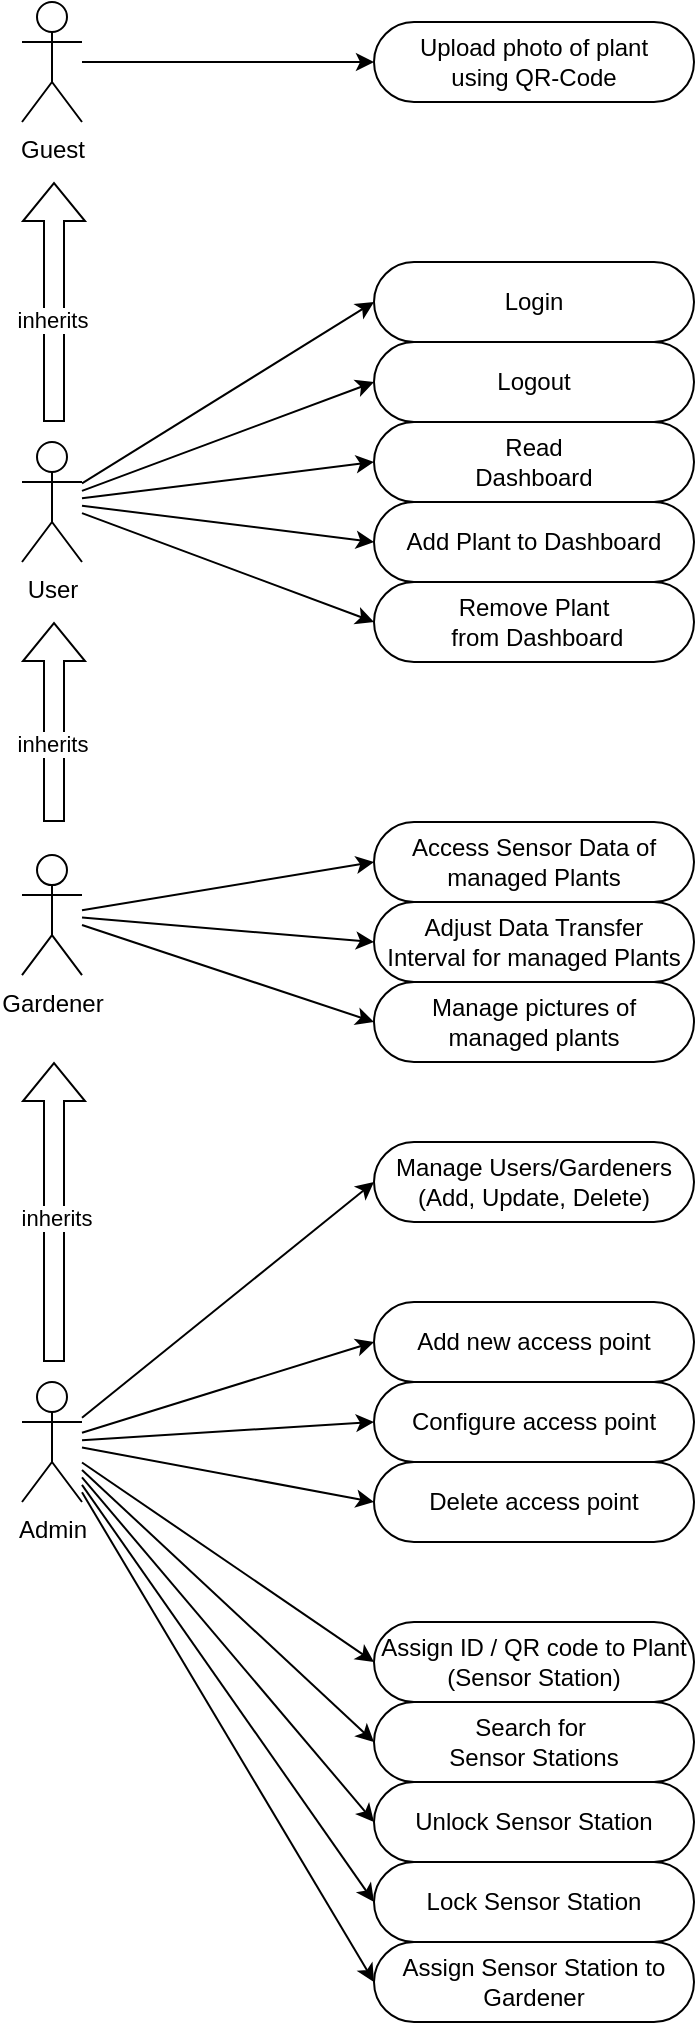 <mxfile version="21.0.4" type="device"><diagram name="Seite-1" id="1ABJJXSsQl70b3Nl-Qm6"><mxGraphModel dx="1247" dy="1834" grid="1" gridSize="10" guides="1" tooltips="1" connect="1" arrows="1" fold="1" page="1" pageScale="1" pageWidth="827" pageHeight="1169" math="0" shadow="0"><root><mxCell id="0"/><mxCell id="1" parent="0"/><mxCell id="G-l7ufu6wLRP_0wCO85U-6" style="rounded=0;orthogonalLoop=1;jettySize=auto;html=1;entryX=0;entryY=0.5;entryDx=0;entryDy=0;" parent="1" source="G-l7ufu6wLRP_0wCO85U-1" target="G-l7ufu6wLRP_0wCO85U-3" edge="1"><mxGeometry relative="1" as="geometry"/></mxCell><mxCell id="G-l7ufu6wLRP_0wCO85U-7" style="rounded=0;orthogonalLoop=1;jettySize=auto;html=1;entryX=0;entryY=0.5;entryDx=0;entryDy=0;" parent="1" source="G-l7ufu6wLRP_0wCO85U-1" target="G-l7ufu6wLRP_0wCO85U-4" edge="1"><mxGeometry relative="1" as="geometry"/></mxCell><mxCell id="G-l7ufu6wLRP_0wCO85U-8" style="rounded=0;orthogonalLoop=1;jettySize=auto;html=1;entryX=0;entryY=0.5;entryDx=0;entryDy=0;" parent="1" source="G-l7ufu6wLRP_0wCO85U-1" target="G-l7ufu6wLRP_0wCO85U-5" edge="1"><mxGeometry relative="1" as="geometry"/></mxCell><mxCell id="G-l7ufu6wLRP_0wCO85U-11" style="rounded=0;orthogonalLoop=1;jettySize=auto;html=1;entryX=0;entryY=0.5;entryDx=0;entryDy=0;" parent="1" source="G-l7ufu6wLRP_0wCO85U-1" target="G-l7ufu6wLRP_0wCO85U-9" edge="1"><mxGeometry relative="1" as="geometry"/></mxCell><mxCell id="G-l7ufu6wLRP_0wCO85U-12" style="rounded=0;orthogonalLoop=1;jettySize=auto;html=1;entryX=0;entryY=0.5;entryDx=0;entryDy=0;" parent="1" source="G-l7ufu6wLRP_0wCO85U-1" target="G-l7ufu6wLRP_0wCO85U-10" edge="1"><mxGeometry relative="1" as="geometry"/></mxCell><mxCell id="G-l7ufu6wLRP_0wCO85U-57" style="rounded=0;orthogonalLoop=1;jettySize=auto;html=1;endArrow=block;endFill=0;shape=flexArrow;" parent="1" edge="1"><mxGeometry relative="1" as="geometry"><mxPoint x="280" y="120" as="sourcePoint"/><mxPoint x="280" as="targetPoint"/></mxGeometry></mxCell><mxCell id="_qTNTFcu45pOBr283WyO-4" value="inherits" style="edgeLabel;html=1;align=center;verticalAlign=middle;resizable=0;points=[];" parent="G-l7ufu6wLRP_0wCO85U-57" vertex="1" connectable="0"><mxGeometry x="0.1" y="1" relative="1" as="geometry"><mxPoint y="15" as="offset"/></mxGeometry></mxCell><mxCell id="G-l7ufu6wLRP_0wCO85U-1" value="User&lt;br&gt;" style="shape=umlActor;verticalLabelPosition=bottom;verticalAlign=top;html=1;outlineConnect=0;" parent="1" vertex="1"><mxGeometry x="264" y="130" width="30" height="60" as="geometry"/></mxCell><mxCell id="G-l7ufu6wLRP_0wCO85U-3" value="Login" style="rounded=1;whiteSpace=wrap;html=1;arcSize=50;" parent="1" vertex="1"><mxGeometry x="440" y="40" width="160" height="40" as="geometry"/></mxCell><mxCell id="G-l7ufu6wLRP_0wCO85U-4" value="Logout" style="rounded=1;whiteSpace=wrap;html=1;arcSize=50;" parent="1" vertex="1"><mxGeometry x="440" y="80" width="160" height="40" as="geometry"/></mxCell><mxCell id="G-l7ufu6wLRP_0wCO85U-5" value="Read&lt;br&gt;Dashboard" style="rounded=1;whiteSpace=wrap;html=1;arcSize=50;" parent="1" vertex="1"><mxGeometry x="440" y="120" width="160" height="40" as="geometry"/></mxCell><mxCell id="G-l7ufu6wLRP_0wCO85U-9" value="Add Plant to Dashboard" style="rounded=1;whiteSpace=wrap;html=1;arcSize=50;" parent="1" vertex="1"><mxGeometry x="440" y="160" width="160" height="40" as="geometry"/></mxCell><mxCell id="G-l7ufu6wLRP_0wCO85U-10" value="Remove Plant&lt;br&gt;&amp;nbsp;from Dashboard" style="rounded=1;whiteSpace=wrap;html=1;arcSize=50;" parent="1" vertex="1"><mxGeometry x="440" y="200" width="160" height="40" as="geometry"/></mxCell><mxCell id="G-l7ufu6wLRP_0wCO85U-16" style="rounded=0;orthogonalLoop=1;jettySize=auto;html=1;entryX=0;entryY=0.5;entryDx=0;entryDy=0;" parent="1" source="G-l7ufu6wLRP_0wCO85U-13" target="G-l7ufu6wLRP_0wCO85U-14" edge="1"><mxGeometry relative="1" as="geometry"/></mxCell><mxCell id="G-l7ufu6wLRP_0wCO85U-17" style="rounded=0;orthogonalLoop=1;jettySize=auto;html=1;entryX=0;entryY=0.5;entryDx=0;entryDy=0;" parent="1" source="G-l7ufu6wLRP_0wCO85U-13" target="G-l7ufu6wLRP_0wCO85U-15" edge="1"><mxGeometry relative="1" as="geometry"/></mxCell><mxCell id="G-l7ufu6wLRP_0wCO85U-19" style="rounded=0;orthogonalLoop=1;jettySize=auto;html=1;entryX=0;entryY=0.5;entryDx=0;entryDy=0;" parent="1" source="G-l7ufu6wLRP_0wCO85U-13" target="G-l7ufu6wLRP_0wCO85U-20" edge="1"><mxGeometry relative="1" as="geometry"><mxPoint x="440" y="376.55" as="targetPoint"/></mxGeometry></mxCell><mxCell id="G-l7ufu6wLRP_0wCO85U-58" style="rounded=0;orthogonalLoop=1;jettySize=auto;html=1;endArrow=block;endFill=0;shape=flexArrow;" parent="1" edge="1"><mxGeometry relative="1" as="geometry"><mxPoint x="280" y="320" as="sourcePoint"/><mxPoint x="280" y="220" as="targetPoint"/></mxGeometry></mxCell><mxCell id="_qTNTFcu45pOBr283WyO-3" value="inherits" style="edgeLabel;html=1;align=center;verticalAlign=middle;resizable=0;points=[];" parent="G-l7ufu6wLRP_0wCO85U-58" vertex="1" connectable="0"><mxGeometry x="-0.191" y="-4" relative="1" as="geometry"><mxPoint x="-5" y="1" as="offset"/></mxGeometry></mxCell><mxCell id="G-l7ufu6wLRP_0wCO85U-13" value="Gardener" style="shape=umlActor;verticalLabelPosition=bottom;verticalAlign=top;html=1;outlineConnect=0;align=center;" parent="1" vertex="1"><mxGeometry x="264" y="336.55" width="30" height="60" as="geometry"/></mxCell><mxCell id="G-l7ufu6wLRP_0wCO85U-14" value="Access Sensor Data of managed Plants" style="rounded=1;whiteSpace=wrap;html=1;arcSize=50;" parent="1" vertex="1"><mxGeometry x="440" y="320" width="160" height="40" as="geometry"/></mxCell><mxCell id="G-l7ufu6wLRP_0wCO85U-15" value="Adjust Data Transfer &lt;br&gt;Interval for managed Plants" style="rounded=1;whiteSpace=wrap;html=1;arcSize=50;" parent="1" vertex="1"><mxGeometry x="440" y="360" width="160" height="40" as="geometry"/></mxCell><mxCell id="G-l7ufu6wLRP_0wCO85U-20" value="Manage pictures of &lt;br&gt;managed plants" style="rounded=1;whiteSpace=wrap;html=1;arcSize=50;" parent="1" vertex="1"><mxGeometry x="440" y="400" width="160" height="40" as="geometry"/></mxCell><mxCell id="G-l7ufu6wLRP_0wCO85U-43" style="rounded=0;orthogonalLoop=1;jettySize=auto;html=1;entryX=0;entryY=0.5;entryDx=0;entryDy=0;" parent="1" source="G-l7ufu6wLRP_0wCO85U-22" target="G-l7ufu6wLRP_0wCO85U-36" edge="1"><mxGeometry relative="1" as="geometry"/></mxCell><mxCell id="G-l7ufu6wLRP_0wCO85U-44" style="rounded=0;orthogonalLoop=1;jettySize=auto;html=1;entryX=0;entryY=0.5;entryDx=0;entryDy=0;" parent="1" source="G-l7ufu6wLRP_0wCO85U-22" target="G-l7ufu6wLRP_0wCO85U-27" edge="1"><mxGeometry relative="1" as="geometry"/></mxCell><mxCell id="G-l7ufu6wLRP_0wCO85U-45" style="rounded=0;orthogonalLoop=1;jettySize=auto;html=1;entryX=0;entryY=0.5;entryDx=0;entryDy=0;" parent="1" source="G-l7ufu6wLRP_0wCO85U-22" target="G-l7ufu6wLRP_0wCO85U-28" edge="1"><mxGeometry relative="1" as="geometry"/></mxCell><mxCell id="G-l7ufu6wLRP_0wCO85U-46" style="rounded=0;orthogonalLoop=1;jettySize=auto;html=1;entryX=0;entryY=0.5;entryDx=0;entryDy=0;" parent="1" source="G-l7ufu6wLRP_0wCO85U-22" target="G-l7ufu6wLRP_0wCO85U-29" edge="1"><mxGeometry relative="1" as="geometry"/></mxCell><mxCell id="G-l7ufu6wLRP_0wCO85U-47" style="rounded=0;orthogonalLoop=1;jettySize=auto;html=1;entryX=0;entryY=0.5;entryDx=0;entryDy=0;" parent="1" source="G-l7ufu6wLRP_0wCO85U-22" target="G-l7ufu6wLRP_0wCO85U-30" edge="1"><mxGeometry relative="1" as="geometry"/></mxCell><mxCell id="G-l7ufu6wLRP_0wCO85U-48" style="rounded=0;orthogonalLoop=1;jettySize=auto;html=1;entryX=0;entryY=0.5;entryDx=0;entryDy=0;" parent="1" source="G-l7ufu6wLRP_0wCO85U-22" target="G-l7ufu6wLRP_0wCO85U-35" edge="1"><mxGeometry relative="1" as="geometry"/></mxCell><mxCell id="G-l7ufu6wLRP_0wCO85U-50" style="rounded=0;orthogonalLoop=1;jettySize=auto;html=1;entryX=0;entryY=0.5;entryDx=0;entryDy=0;" parent="1" source="G-l7ufu6wLRP_0wCO85U-22" target="G-l7ufu6wLRP_0wCO85U-37" edge="1"><mxGeometry relative="1" as="geometry"/></mxCell><mxCell id="G-l7ufu6wLRP_0wCO85U-53" style="rounded=0;orthogonalLoop=1;jettySize=auto;html=1;entryX=0;entryY=0.5;entryDx=0;entryDy=0;" parent="1" source="G-l7ufu6wLRP_0wCO85U-22" target="G-l7ufu6wLRP_0wCO85U-41" edge="1"><mxGeometry relative="1" as="geometry"/></mxCell><mxCell id="G-l7ufu6wLRP_0wCO85U-59" style="rounded=0;orthogonalLoop=1;jettySize=auto;html=1;endArrow=block;endFill=0;strokeColor=default;shape=flexArrow;" parent="1" edge="1"><mxGeometry relative="1" as="geometry"><mxPoint x="280" y="590" as="sourcePoint"/><mxPoint x="280" y="440" as="targetPoint"/></mxGeometry></mxCell><mxCell id="_qTNTFcu45pOBr283WyO-2" value="inherits" style="edgeLabel;html=1;align=center;verticalAlign=middle;resizable=0;points=[];" parent="G-l7ufu6wLRP_0wCO85U-59" vertex="1" connectable="0"><mxGeometry x="-0.042" y="-1" relative="1" as="geometry"><mxPoint as="offset"/></mxGeometry></mxCell><mxCell id="qHxJ08aVJS7WhxWwXpNr-2" style="rounded=0;orthogonalLoop=1;jettySize=auto;html=1;entryX=0;entryY=0.5;entryDx=0;entryDy=0;" edge="1" parent="1" source="G-l7ufu6wLRP_0wCO85U-22" target="G-l7ufu6wLRP_0wCO85U-38"><mxGeometry relative="1" as="geometry"/></mxCell><mxCell id="G-l7ufu6wLRP_0wCO85U-22" value="Admin" style="shape=umlActor;verticalLabelPosition=bottom;verticalAlign=top;html=1;outlineConnect=0;" parent="1" vertex="1"><mxGeometry x="264" y="600" width="30" height="60" as="geometry"/></mxCell><mxCell id="G-l7ufu6wLRP_0wCO85U-27" value="Manage Users/Gardeners&lt;br&gt;(Add, Update, Delete)" style="rounded=1;whiteSpace=wrap;html=1;arcSize=50;" parent="1" vertex="1"><mxGeometry x="440" y="480" width="160" height="40" as="geometry"/></mxCell><mxCell id="G-l7ufu6wLRP_0wCO85U-28" value="Search for&amp;nbsp;&lt;br&gt;Sensor Stations" style="rounded=1;whiteSpace=wrap;html=1;arcSize=50;" parent="1" vertex="1"><mxGeometry x="440" y="760" width="160" height="40" as="geometry"/></mxCell><mxCell id="G-l7ufu6wLRP_0wCO85U-29" value="Unlock Sensor Station" style="rounded=1;whiteSpace=wrap;html=1;arcSize=50;" parent="1" vertex="1"><mxGeometry x="440" y="800" width="160" height="40" as="geometry"/></mxCell><mxCell id="G-l7ufu6wLRP_0wCO85U-30" value="Lock Sensor Station" style="rounded=1;whiteSpace=wrap;html=1;arcSize=50;" parent="1" vertex="1"><mxGeometry x="440" y="840" width="160" height="40" as="geometry"/></mxCell><mxCell id="G-l7ufu6wLRP_0wCO85U-35" value="Assign ID / QR code to Plant (Sensor Station)" style="rounded=1;whiteSpace=wrap;html=1;arcSize=50;" parent="1" vertex="1"><mxGeometry x="440" y="720" width="160" height="40" as="geometry"/></mxCell><mxCell id="G-l7ufu6wLRP_0wCO85U-36" value="Add new access point" style="rounded=1;whiteSpace=wrap;html=1;arcSize=50;" parent="1" vertex="1"><mxGeometry x="440" y="560" width="160" height="40" as="geometry"/></mxCell><mxCell id="G-l7ufu6wLRP_0wCO85U-37" value="Configure access point" style="rounded=1;whiteSpace=wrap;html=1;arcSize=50;" parent="1" vertex="1"><mxGeometry x="440" y="600" width="160" height="40" as="geometry"/></mxCell><mxCell id="G-l7ufu6wLRP_0wCO85U-38" value="Delete access point" style="rounded=1;whiteSpace=wrap;html=1;arcSize=50;" parent="1" vertex="1"><mxGeometry x="440" y="640" width="160" height="40" as="geometry"/></mxCell><mxCell id="G-l7ufu6wLRP_0wCO85U-41" value="Assign Sensor Station to Gardener" style="rounded=1;whiteSpace=wrap;html=1;arcSize=50;" parent="1" vertex="1"><mxGeometry x="440" y="880" width="160" height="40" as="geometry"/></mxCell><mxCell id="G-l7ufu6wLRP_0wCO85U-56" style="rounded=0;orthogonalLoop=1;jettySize=auto;html=1;entryX=0;entryY=0.5;entryDx=0;entryDy=0;" parent="1" source="G-l7ufu6wLRP_0wCO85U-54" target="G-l7ufu6wLRP_0wCO85U-55" edge="1"><mxGeometry relative="1" as="geometry"/></mxCell><mxCell id="G-l7ufu6wLRP_0wCO85U-54" value="Guest" style="shape=umlActor;verticalLabelPosition=bottom;verticalAlign=top;html=1;outlineConnect=0;" parent="1" vertex="1"><mxGeometry x="264" y="-90" width="30" height="60" as="geometry"/></mxCell><mxCell id="G-l7ufu6wLRP_0wCO85U-55" value="Upload photo of plant&lt;br&gt;using QR-Code" style="rounded=1;whiteSpace=wrap;html=1;arcSize=50;" parent="1" vertex="1"><mxGeometry x="440" y="-80" width="160" height="40" as="geometry"/></mxCell></root></mxGraphModel></diagram></mxfile>